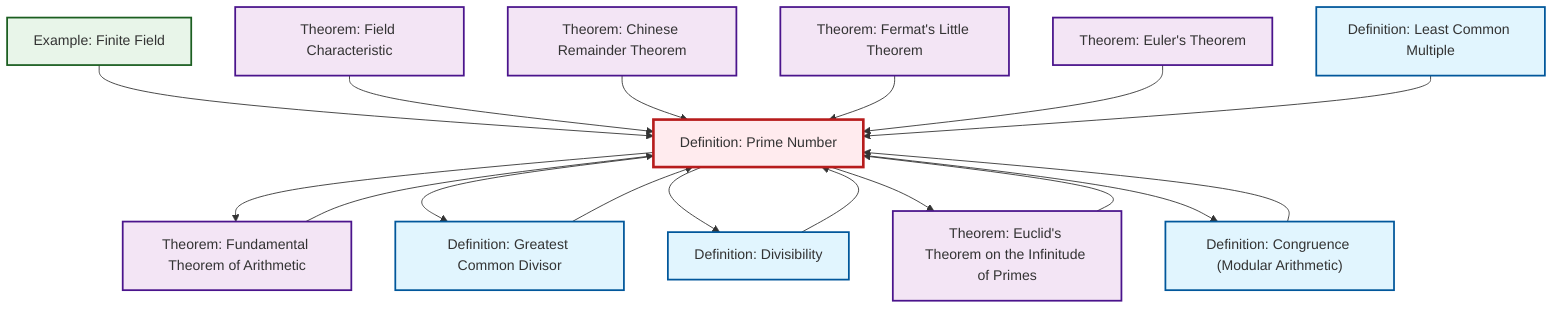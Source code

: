 graph TD
    classDef definition fill:#e1f5fe,stroke:#01579b,stroke-width:2px
    classDef theorem fill:#f3e5f5,stroke:#4a148c,stroke-width:2px
    classDef axiom fill:#fff3e0,stroke:#e65100,stroke-width:2px
    classDef example fill:#e8f5e9,stroke:#1b5e20,stroke-width:2px
    classDef current fill:#ffebee,stroke:#b71c1c,stroke-width:3px
    thm-chinese-remainder["Theorem: Chinese Remainder Theorem"]:::theorem
    thm-fermat-little["Theorem: Fermat's Little Theorem"]:::theorem
    def-gcd["Definition: Greatest Common Divisor"]:::definition
    def-divisibility["Definition: Divisibility"]:::definition
    thm-fundamental-arithmetic["Theorem: Fundamental Theorem of Arithmetic"]:::theorem
    thm-euclid-infinitude-primes["Theorem: Euclid's Theorem on the Infinitude of Primes"]:::theorem
    thm-field-characteristic["Theorem: Field Characteristic"]:::theorem
    def-lcm["Definition: Least Common Multiple"]:::definition
    thm-euler["Theorem: Euler's Theorem"]:::theorem
    ex-finite-field["Example: Finite Field"]:::example
    def-prime["Definition: Prime Number"]:::definition
    def-congruence["Definition: Congruence (Modular Arithmetic)"]:::definition
    thm-euclid-infinitude-primes --> def-prime
    ex-finite-field --> def-prime
    def-prime --> thm-fundamental-arithmetic
    def-gcd --> def-prime
    thm-field-characteristic --> def-prime
    thm-chinese-remainder --> def-prime
    thm-fermat-little --> def-prime
    thm-fundamental-arithmetic --> def-prime
    thm-euler --> def-prime
    def-prime --> def-gcd
    def-lcm --> def-prime
    def-divisibility --> def-prime
    def-congruence --> def-prime
    def-prime --> def-divisibility
    def-prime --> thm-euclid-infinitude-primes
    def-prime --> def-congruence
    class def-prime current